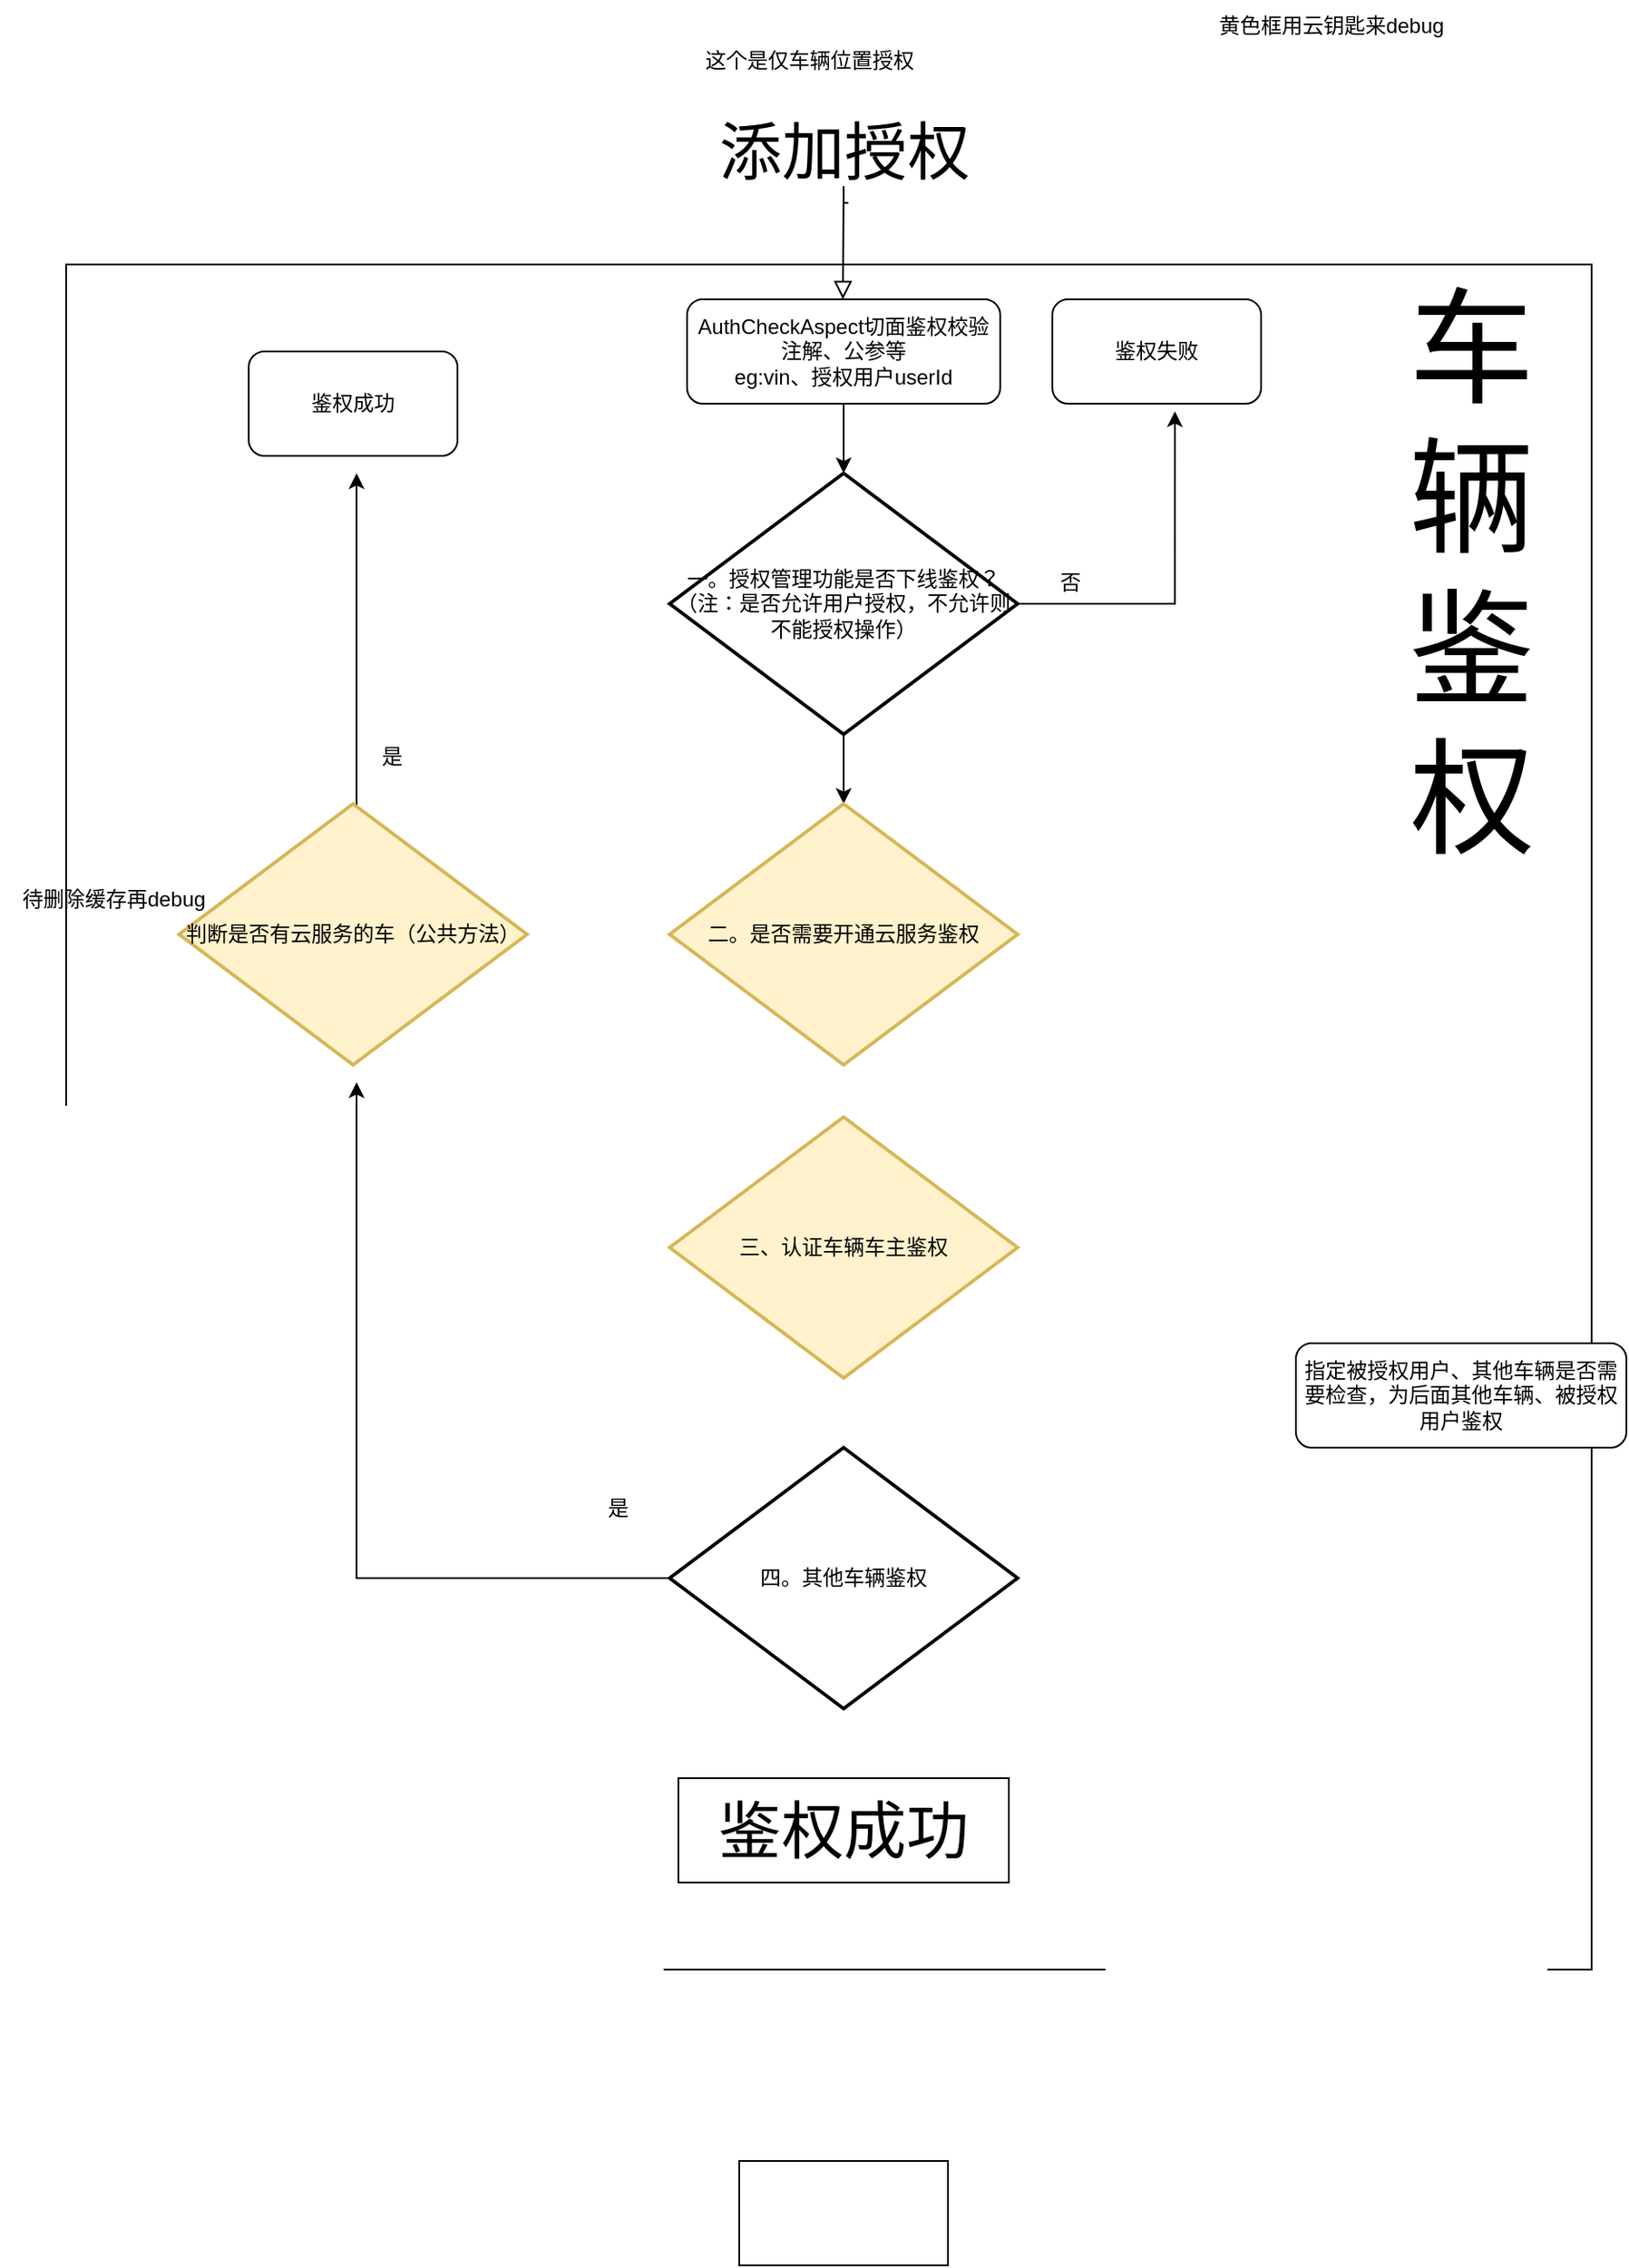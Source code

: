<mxfile version="21.6.6" type="github">
  <diagram id="C5RBs43oDa-KdzZeNtuy" name="Page-1">
    <mxGraphModel dx="2493" dy="1086" grid="1" gridSize="10" guides="1" tooltips="1" connect="1" arrows="1" fold="1" page="1" pageScale="1" pageWidth="827" pageHeight="1169" math="0" shadow="0">
      <root>
        <mxCell id="WIyWlLk6GJQsqaUBKTNV-0" />
        <mxCell id="WIyWlLk6GJQsqaUBKTNV-1" parent="WIyWlLk6GJQsqaUBKTNV-0" />
        <mxCell id="L7qs6bnyoF4csV3szs_P-42" value="" style="rounded=0;whiteSpace=wrap;html=1;" vertex="1" parent="WIyWlLk6GJQsqaUBKTNV-1">
          <mxGeometry x="-347" y="160" width="877" height="980" as="geometry" />
        </mxCell>
        <mxCell id="WIyWlLk6GJQsqaUBKTNV-2" value="" style="rounded=0;html=1;jettySize=auto;orthogonalLoop=1;fontSize=11;endArrow=block;endFill=0;endSize=8;strokeWidth=1;shadow=0;labelBackgroundColor=none;edgeStyle=orthogonalEdgeStyle;exitX=0.516;exitY=0.994;exitDx=0;exitDy=0;exitPerimeter=0;" parent="WIyWlLk6GJQsqaUBKTNV-1" source="L7qs6bnyoF4csV3szs_P-1" edge="1">
          <mxGeometry relative="1" as="geometry">
            <mxPoint x="99.58" y="130" as="sourcePoint" />
            <mxPoint x="99.58" y="180.0" as="targetPoint" />
            <Array as="points">
              <mxPoint x="100" y="115" />
              <mxPoint x="100" y="148" />
            </Array>
          </mxGeometry>
        </mxCell>
        <mxCell id="L7qs6bnyoF4csV3szs_P-1" value="&lt;font style=&quot;font-size: 36px;&quot;&gt;添加授权&lt;/font&gt;" style="text;html=1;align=center;verticalAlign=middle;resizable=0;points=[];autosize=1;strokeColor=none;fillColor=none;" vertex="1" parent="WIyWlLk6GJQsqaUBKTNV-1">
          <mxGeometry x="15" y="65" width="170" height="60" as="geometry" />
        </mxCell>
        <mxCell id="L7qs6bnyoF4csV3szs_P-25" value="" style="edgeStyle=orthogonalEdgeStyle;rounded=0;orthogonalLoop=1;jettySize=auto;html=1;" edge="1" parent="WIyWlLk6GJQsqaUBKTNV-1" source="L7qs6bnyoF4csV3szs_P-5" target="L7qs6bnyoF4csV3szs_P-19">
          <mxGeometry relative="1" as="geometry" />
        </mxCell>
        <mxCell id="L7qs6bnyoF4csV3szs_P-27" style="edgeStyle=orthogonalEdgeStyle;rounded=0;orthogonalLoop=1;jettySize=auto;html=1;exitX=1;exitY=0.5;exitDx=0;exitDy=0;exitPerimeter=0;entryX=0.587;entryY=1.073;entryDx=0;entryDy=0;entryPerimeter=0;" edge="1" parent="WIyWlLk6GJQsqaUBKTNV-1" source="L7qs6bnyoF4csV3szs_P-5" target="L7qs6bnyoF4csV3szs_P-7">
          <mxGeometry relative="1" as="geometry" />
        </mxCell>
        <mxCell id="L7qs6bnyoF4csV3szs_P-5" value="一。授权管理功能是否下线鉴权？（注：是否允许用户授权，不允许则不能授权操作）" style="strokeWidth=2;html=1;shape=mxgraph.flowchart.decision;whiteSpace=wrap;" vertex="1" parent="WIyWlLk6GJQsqaUBKTNV-1">
          <mxGeometry y="280" width="200" height="150" as="geometry" />
        </mxCell>
        <mxCell id="L7qs6bnyoF4csV3szs_P-6" value="鉴权成功" style="rounded=1;whiteSpace=wrap;html=1;" vertex="1" parent="WIyWlLk6GJQsqaUBKTNV-1">
          <mxGeometry x="-242" y="210" width="120" height="60" as="geometry" />
        </mxCell>
        <mxCell id="L7qs6bnyoF4csV3szs_P-7" value="鉴权失败" style="rounded=1;whiteSpace=wrap;html=1;" vertex="1" parent="WIyWlLk6GJQsqaUBKTNV-1">
          <mxGeometry x="220" y="180" width="120" height="60" as="geometry" />
        </mxCell>
        <mxCell id="L7qs6bnyoF4csV3szs_P-24" style="edgeStyle=orthogonalEdgeStyle;rounded=0;orthogonalLoop=1;jettySize=auto;html=1;entryX=0.5;entryY=0;entryDx=0;entryDy=0;entryPerimeter=0;" edge="1" parent="WIyWlLk6GJQsqaUBKTNV-1" source="L7qs6bnyoF4csV3szs_P-8" target="L7qs6bnyoF4csV3szs_P-5">
          <mxGeometry relative="1" as="geometry" />
        </mxCell>
        <mxCell id="L7qs6bnyoF4csV3szs_P-8" value="AuthCheckAspect切面鉴权校验&lt;br style=&quot;border-color: var(--border-color);&quot;&gt;注解、公参等&lt;br&gt;eg:vin、授权用户userId" style="rounded=1;whiteSpace=wrap;html=1;" vertex="1" parent="WIyWlLk6GJQsqaUBKTNV-1">
          <mxGeometry x="10" y="180" width="180" height="60" as="geometry" />
        </mxCell>
        <mxCell id="L7qs6bnyoF4csV3szs_P-9" value="指定被授权用户、其他车辆是否需要检查，为后面其他车辆、被授权用户鉴权" style="rounded=1;whiteSpace=wrap;html=1;" vertex="1" parent="WIyWlLk6GJQsqaUBKTNV-1">
          <mxGeometry x="360" y="780" width="190" height="60" as="geometry" />
        </mxCell>
        <mxCell id="L7qs6bnyoF4csV3szs_P-16" value="这个是仅车辆位置授权" style="text;html=1;align=center;verticalAlign=middle;resizable=0;points=[];autosize=1;strokeColor=none;fillColor=none;" vertex="1" parent="WIyWlLk6GJQsqaUBKTNV-1">
          <mxGeometry x="10" y="28" width="140" height="30" as="geometry" />
        </mxCell>
        <mxCell id="L7qs6bnyoF4csV3szs_P-19" value="二。是否需要开通云服务鉴权" style="strokeWidth=2;html=1;shape=mxgraph.flowchart.decision;whiteSpace=wrap;fillColor=#fff2cc;strokeColor=#d6b656;" vertex="1" parent="WIyWlLk6GJQsqaUBKTNV-1">
          <mxGeometry y="470" width="200" height="150" as="geometry" />
        </mxCell>
        <mxCell id="L7qs6bnyoF4csV3szs_P-28" value="否" style="text;html=1;align=center;verticalAlign=middle;resizable=0;points=[];autosize=1;strokeColor=none;fillColor=none;" vertex="1" parent="WIyWlLk6GJQsqaUBKTNV-1">
          <mxGeometry x="210" y="328" width="40" height="30" as="geometry" />
        </mxCell>
        <mxCell id="L7qs6bnyoF4csV3szs_P-29" value="三、认证车辆车主鉴权" style="strokeWidth=2;html=1;shape=mxgraph.flowchart.decision;whiteSpace=wrap;fillColor=#fff2cc;strokeColor=#d6b656;" vertex="1" parent="WIyWlLk6GJQsqaUBKTNV-1">
          <mxGeometry y="650" width="200" height="150" as="geometry" />
        </mxCell>
        <mxCell id="L7qs6bnyoF4csV3szs_P-38" style="edgeStyle=orthogonalEdgeStyle;rounded=0;orthogonalLoop=1;jettySize=auto;html=1;exitX=0.5;exitY=0;exitDx=0;exitDy=0;exitPerimeter=0;" edge="1" parent="WIyWlLk6GJQsqaUBKTNV-1">
          <mxGeometry relative="1" as="geometry">
            <mxPoint x="-180" y="280" as="targetPoint" />
            <mxPoint x="-182" y="470" as="sourcePoint" />
            <Array as="points">
              <mxPoint x="-180" y="471" />
            </Array>
          </mxGeometry>
        </mxCell>
        <mxCell id="L7qs6bnyoF4csV3szs_P-32" value="判断是否有云服务的车（公共方法）" style="strokeWidth=2;html=1;shape=mxgraph.flowchart.decision;whiteSpace=wrap;fillColor=#fff2cc;strokeColor=#d6b656;" vertex="1" parent="WIyWlLk6GJQsqaUBKTNV-1">
          <mxGeometry x="-282" y="470" width="200" height="150" as="geometry" />
        </mxCell>
        <mxCell id="L7qs6bnyoF4csV3szs_P-33" value="黄色框用云钥匙来debug" style="text;html=1;align=center;verticalAlign=middle;resizable=0;points=[];autosize=1;strokeColor=none;fillColor=none;" vertex="1" parent="WIyWlLk6GJQsqaUBKTNV-1">
          <mxGeometry x="305" y="8" width="150" height="30" as="geometry" />
        </mxCell>
        <mxCell id="L7qs6bnyoF4csV3szs_P-35" style="edgeStyle=orthogonalEdgeStyle;rounded=0;orthogonalLoop=1;jettySize=auto;html=1;exitX=0;exitY=0.5;exitDx=0;exitDy=0;exitPerimeter=0;" edge="1" parent="WIyWlLk6GJQsqaUBKTNV-1" source="L7qs6bnyoF4csV3szs_P-34">
          <mxGeometry relative="1" as="geometry">
            <mxPoint x="-180" y="630" as="targetPoint" />
            <Array as="points">
              <mxPoint x="-180" y="895" />
              <mxPoint x="-180" y="640" />
            </Array>
          </mxGeometry>
        </mxCell>
        <mxCell id="L7qs6bnyoF4csV3szs_P-34" value="四。其他车辆鉴权" style="strokeWidth=2;html=1;shape=mxgraph.flowchart.decision;whiteSpace=wrap;" vertex="1" parent="WIyWlLk6GJQsqaUBKTNV-1">
          <mxGeometry y="840" width="200" height="150" as="geometry" />
        </mxCell>
        <mxCell id="L7qs6bnyoF4csV3szs_P-36" value="是" style="text;html=1;align=center;verticalAlign=middle;resizable=0;points=[];autosize=1;strokeColor=none;fillColor=none;" vertex="1" parent="WIyWlLk6GJQsqaUBKTNV-1">
          <mxGeometry x="-50" y="860" width="40" height="30" as="geometry" />
        </mxCell>
        <mxCell id="L7qs6bnyoF4csV3szs_P-40" value="待删除缓存再debug" style="text;html=1;align=center;verticalAlign=middle;resizable=0;points=[];autosize=1;strokeColor=none;fillColor=none;" vertex="1" parent="WIyWlLk6GJQsqaUBKTNV-1">
          <mxGeometry x="-385" y="510" width="130" height="30" as="geometry" />
        </mxCell>
        <mxCell id="L7qs6bnyoF4csV3szs_P-41" value="是" style="text;html=1;align=center;verticalAlign=middle;resizable=0;points=[];autosize=1;strokeColor=none;fillColor=none;" vertex="1" parent="WIyWlLk6GJQsqaUBKTNV-1">
          <mxGeometry x="-180" y="428" width="40" height="30" as="geometry" />
        </mxCell>
        <mxCell id="L7qs6bnyoF4csV3szs_P-43" value="&lt;font style=&quot;font-size: 72px;&quot;&gt;车辆鉴权&lt;/font&gt;" style="text;html=1;strokeColor=none;fillColor=none;align=center;verticalAlign=middle;whiteSpace=wrap;rounded=0;" vertex="1" parent="WIyWlLk6GJQsqaUBKTNV-1">
          <mxGeometry x="420" y="248" width="82" height="180" as="geometry" />
        </mxCell>
        <mxCell id="L7qs6bnyoF4csV3szs_P-44" value="&lt;font style=&quot;font-size: 36px;&quot;&gt;鉴权成功&lt;/font&gt;" style="rounded=0;whiteSpace=wrap;html=1;" vertex="1" parent="WIyWlLk6GJQsqaUBKTNV-1">
          <mxGeometry x="5" y="1030" width="190" height="60" as="geometry" />
        </mxCell>
        <mxCell id="L7qs6bnyoF4csV3szs_P-45" value="" style="rounded=0;whiteSpace=wrap;html=1;" vertex="1" parent="WIyWlLk6GJQsqaUBKTNV-1">
          <mxGeometry x="40" y="1250" width="120" height="60" as="geometry" />
        </mxCell>
      </root>
    </mxGraphModel>
  </diagram>
</mxfile>
